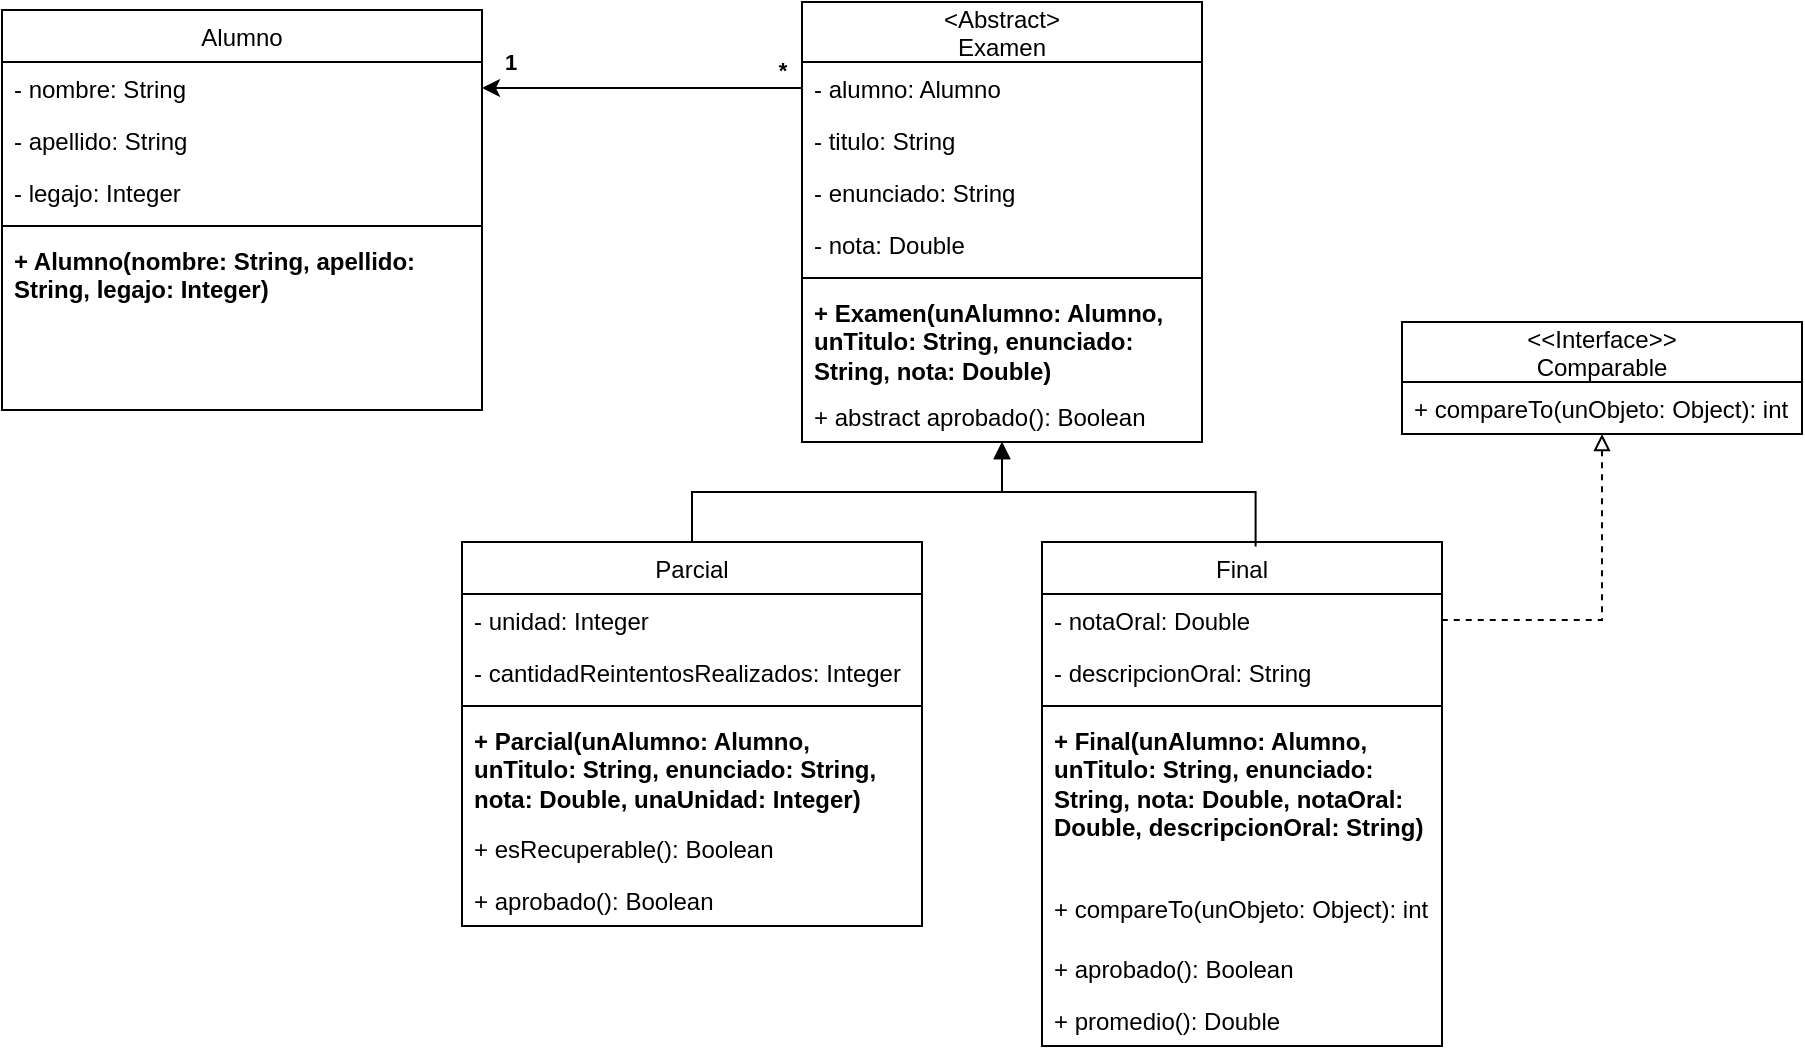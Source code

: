 <mxfile version="18.2.1" type="device"><diagram id="TjiIDLuZ_7kXSlrEEJjG" name="Page-1"><mxGraphModel dx="903" dy="509" grid="1" gridSize="10" guides="1" tooltips="1" connect="1" arrows="1" fold="1" page="1" pageScale="1" pageWidth="827" pageHeight="1169" math="0" shadow="0"><root><mxCell id="0"/><mxCell id="1" parent="0"/><mxCell id="Cn15Fqwp7mJlJcv3fT6S-1" value="Alumno" style="swimlane;fontStyle=0;childLayout=stackLayout;horizontal=1;startSize=26;fillColor=none;horizontalStack=0;resizeParent=1;resizeParentMax=0;resizeLast=0;collapsible=1;marginBottom=0;" vertex="1" parent="1"><mxGeometry x="160" y="164" width="240" height="200" as="geometry"/></mxCell><mxCell id="Cn15Fqwp7mJlJcv3fT6S-2" value="- nombre: String" style="text;strokeColor=none;fillColor=none;align=left;verticalAlign=top;spacingLeft=4;spacingRight=4;overflow=hidden;rotatable=0;points=[[0,0.5],[1,0.5]];portConstraint=eastwest;" vertex="1" parent="Cn15Fqwp7mJlJcv3fT6S-1"><mxGeometry y="26" width="240" height="26" as="geometry"/></mxCell><mxCell id="Cn15Fqwp7mJlJcv3fT6S-3" value="- apellido: String" style="text;strokeColor=none;fillColor=none;align=left;verticalAlign=top;spacingLeft=4;spacingRight=4;overflow=hidden;rotatable=0;points=[[0,0.5],[1,0.5]];portConstraint=eastwest;" vertex="1" parent="Cn15Fqwp7mJlJcv3fT6S-1"><mxGeometry y="52" width="240" height="26" as="geometry"/></mxCell><mxCell id="Cn15Fqwp7mJlJcv3fT6S-4" value="- legajo: Integer" style="text;strokeColor=none;fillColor=none;align=left;verticalAlign=top;spacingLeft=4;spacingRight=4;overflow=hidden;rotatable=0;points=[[0,0.5],[1,0.5]];portConstraint=eastwest;" vertex="1" parent="Cn15Fqwp7mJlJcv3fT6S-1"><mxGeometry y="78" width="240" height="26" as="geometry"/></mxCell><mxCell id="Cn15Fqwp7mJlJcv3fT6S-5" value="" style="line;strokeWidth=1;fillColor=none;align=left;verticalAlign=middle;spacingTop=-1;spacingLeft=3;spacingRight=3;rotatable=0;labelPosition=right;points=[];portConstraint=eastwest;" vertex="1" parent="Cn15Fqwp7mJlJcv3fT6S-1"><mxGeometry y="104" width="240" height="8" as="geometry"/></mxCell><mxCell id="Cn15Fqwp7mJlJcv3fT6S-6" value="+ Alumno(nombre: String, apellido: String, legajo: Integer)" style="text;strokeColor=none;fillColor=none;align=left;verticalAlign=top;spacingLeft=4;spacingRight=4;overflow=hidden;rotatable=0;points=[[0,0.5],[1,0.5]];portConstraint=eastwest;whiteSpace=wrap;fontStyle=1" vertex="1" parent="Cn15Fqwp7mJlJcv3fT6S-1"><mxGeometry y="112" width="240" height="88" as="geometry"/></mxCell><mxCell id="Cn15Fqwp7mJlJcv3fT6S-38" style="edgeStyle=orthogonalEdgeStyle;rounded=0;orthogonalLoop=1;jettySize=auto;html=1;exitX=0.5;exitY=1;exitDx=0;exitDy=0;entryX=0.5;entryY=0;entryDx=0;entryDy=0;startArrow=block;startFill=0;endArrow=none;endFill=0;" edge="1" parent="1" source="Cn15Fqwp7mJlJcv3fT6S-7" target="Cn15Fqwp7mJlJcv3fT6S-15"><mxGeometry relative="1" as="geometry"/></mxCell><mxCell id="Cn15Fqwp7mJlJcv3fT6S-39" style="edgeStyle=orthogonalEdgeStyle;rounded=0;orthogonalLoop=1;jettySize=auto;html=1;exitX=0.5;exitY=1;exitDx=0;exitDy=0;entryX=0.534;entryY=0.009;entryDx=0;entryDy=0;entryPerimeter=0;startArrow=block;startFill=1;endArrow=none;endFill=0;" edge="1" parent="1" source="Cn15Fqwp7mJlJcv3fT6S-7" target="Cn15Fqwp7mJlJcv3fT6S-19"><mxGeometry relative="1" as="geometry"/></mxCell><mxCell id="Cn15Fqwp7mJlJcv3fT6S-7" value="&lt;Abstract&gt;&#10;Examen" style="swimlane;fontStyle=0;childLayout=stackLayout;horizontal=1;startSize=30;fillColor=none;horizontalStack=0;resizeParent=1;resizeParentMax=0;resizeLast=0;collapsible=1;marginBottom=0;" vertex="1" parent="1"><mxGeometry x="560" y="160" width="200" height="220" as="geometry"/></mxCell><mxCell id="Cn15Fqwp7mJlJcv3fT6S-8" value="- alumno: Alumno" style="text;strokeColor=none;fillColor=none;align=left;verticalAlign=top;spacingLeft=4;spacingRight=4;overflow=hidden;rotatable=0;points=[[0,0.5],[1,0.5]];portConstraint=eastwest;" vertex="1" parent="Cn15Fqwp7mJlJcv3fT6S-7"><mxGeometry y="30" width="200" height="26" as="geometry"/></mxCell><mxCell id="Cn15Fqwp7mJlJcv3fT6S-9" value="- titulo: String" style="text;strokeColor=none;fillColor=none;align=left;verticalAlign=top;spacingLeft=4;spacingRight=4;overflow=hidden;rotatable=0;points=[[0,0.5],[1,0.5]];portConstraint=eastwest;" vertex="1" parent="Cn15Fqwp7mJlJcv3fT6S-7"><mxGeometry y="56" width="200" height="26" as="geometry"/></mxCell><mxCell id="Cn15Fqwp7mJlJcv3fT6S-10" value="- enunciado: String" style="text;strokeColor=none;fillColor=none;align=left;verticalAlign=top;spacingLeft=4;spacingRight=4;overflow=hidden;rotatable=0;points=[[0,0.5],[1,0.5]];portConstraint=eastwest;" vertex="1" parent="Cn15Fqwp7mJlJcv3fT6S-7"><mxGeometry y="82" width="200" height="26" as="geometry"/></mxCell><mxCell id="Cn15Fqwp7mJlJcv3fT6S-14" value="- nota: Double" style="text;strokeColor=none;fillColor=none;align=left;verticalAlign=top;spacingLeft=4;spacingRight=4;overflow=hidden;rotatable=0;points=[[0,0.5],[1,0.5]];portConstraint=eastwest;" vertex="1" parent="Cn15Fqwp7mJlJcv3fT6S-7"><mxGeometry y="108" width="200" height="26" as="geometry"/></mxCell><mxCell id="Cn15Fqwp7mJlJcv3fT6S-25" value="" style="line;strokeWidth=1;fillColor=none;align=left;verticalAlign=middle;spacingTop=-1;spacingLeft=3;spacingRight=3;rotatable=0;labelPosition=right;points=[];portConstraint=eastwest;" vertex="1" parent="Cn15Fqwp7mJlJcv3fT6S-7"><mxGeometry y="134" width="200" height="8" as="geometry"/></mxCell><mxCell id="Cn15Fqwp7mJlJcv3fT6S-27" value="+ Examen(unAlumno: Alumno, unTitulo: String, enunciado: String, nota: Double)" style="text;strokeColor=none;fillColor=none;align=left;verticalAlign=top;spacingLeft=4;spacingRight=4;overflow=hidden;rotatable=0;points=[[0,0.5],[1,0.5]];portConstraint=eastwest;whiteSpace=wrap;fontStyle=1" vertex="1" parent="Cn15Fqwp7mJlJcv3fT6S-7"><mxGeometry y="142" width="200" height="52" as="geometry"/></mxCell><mxCell id="Cn15Fqwp7mJlJcv3fT6S-26" value="+ abstract aprobado(): Boolean" style="text;strokeColor=none;fillColor=none;align=left;verticalAlign=top;spacingLeft=4;spacingRight=4;overflow=hidden;rotatable=0;points=[[0,0.5],[1,0.5]];portConstraint=eastwest;" vertex="1" parent="Cn15Fqwp7mJlJcv3fT6S-7"><mxGeometry y="194" width="200" height="26" as="geometry"/></mxCell><mxCell id="Cn15Fqwp7mJlJcv3fT6S-11" style="edgeStyle=orthogonalEdgeStyle;rounded=0;orthogonalLoop=1;jettySize=auto;html=1;exitX=0;exitY=0.5;exitDx=0;exitDy=0;entryX=1;entryY=0.5;entryDx=0;entryDy=0;" edge="1" parent="1" source="Cn15Fqwp7mJlJcv3fT6S-8" target="Cn15Fqwp7mJlJcv3fT6S-2"><mxGeometry relative="1" as="geometry"/></mxCell><mxCell id="Cn15Fqwp7mJlJcv3fT6S-12" value="1" style="edgeLabel;html=1;align=center;verticalAlign=middle;resizable=0;points=[];fontStyle=1" vertex="1" connectable="0" parent="Cn15Fqwp7mJlJcv3fT6S-11"><mxGeometry x="0.752" y="1" relative="1" as="geometry"><mxPoint x="-6" y="-14" as="offset"/></mxGeometry></mxCell><mxCell id="Cn15Fqwp7mJlJcv3fT6S-13" value="*" style="edgeLabel;html=1;align=center;verticalAlign=middle;resizable=0;points=[];fontStyle=1" vertex="1" connectable="0" parent="Cn15Fqwp7mJlJcv3fT6S-11"><mxGeometry x="-0.785" y="-1" relative="1" as="geometry"><mxPoint x="7" y="-8" as="offset"/></mxGeometry></mxCell><mxCell id="Cn15Fqwp7mJlJcv3fT6S-15" value="Parcial" style="swimlane;fontStyle=0;childLayout=stackLayout;horizontal=1;startSize=26;fillColor=none;horizontalStack=0;resizeParent=1;resizeParentMax=0;resizeLast=0;collapsible=1;marginBottom=0;" vertex="1" parent="1"><mxGeometry x="390" y="430" width="230" height="192" as="geometry"/></mxCell><mxCell id="Cn15Fqwp7mJlJcv3fT6S-16" value="- unidad: Integer" style="text;strokeColor=none;fillColor=none;align=left;verticalAlign=top;spacingLeft=4;spacingRight=4;overflow=hidden;rotatable=0;points=[[0,0.5],[1,0.5]];portConstraint=eastwest;" vertex="1" parent="Cn15Fqwp7mJlJcv3fT6S-15"><mxGeometry y="26" width="230" height="26" as="geometry"/></mxCell><mxCell id="Cn15Fqwp7mJlJcv3fT6S-17" value="- cantidadReintentosRealizados: Integer" style="text;strokeColor=none;fillColor=none;align=left;verticalAlign=top;spacingLeft=4;spacingRight=4;overflow=hidden;rotatable=0;points=[[0,0.5],[1,0.5]];portConstraint=eastwest;" vertex="1" parent="Cn15Fqwp7mJlJcv3fT6S-15"><mxGeometry y="52" width="230" height="26" as="geometry"/></mxCell><mxCell id="Cn15Fqwp7mJlJcv3fT6S-36" value="" style="line;strokeWidth=1;fillColor=none;align=left;verticalAlign=middle;spacingTop=-1;spacingLeft=3;spacingRight=3;rotatable=0;labelPosition=right;points=[];portConstraint=eastwest;" vertex="1" parent="Cn15Fqwp7mJlJcv3fT6S-15"><mxGeometry y="78" width="230" height="8" as="geometry"/></mxCell><mxCell id="Cn15Fqwp7mJlJcv3fT6S-40" value="+ Parcial(unAlumno: Alumno, unTitulo: String, enunciado: String, nota: Double, unaUnidad: Integer)" style="text;strokeColor=none;fillColor=none;align=left;verticalAlign=top;spacingLeft=4;spacingRight=4;overflow=hidden;rotatable=0;points=[[0,0.5],[1,0.5]];portConstraint=eastwest;fontStyle=1;whiteSpace=wrap;" vertex="1" parent="Cn15Fqwp7mJlJcv3fT6S-15"><mxGeometry y="86" width="230" height="54" as="geometry"/></mxCell><mxCell id="Cn15Fqwp7mJlJcv3fT6S-37" value="+ esRecuperable(): Boolean" style="text;strokeColor=none;fillColor=none;align=left;verticalAlign=top;spacingLeft=4;spacingRight=4;overflow=hidden;rotatable=0;points=[[0,0.5],[1,0.5]];portConstraint=eastwest;" vertex="1" parent="Cn15Fqwp7mJlJcv3fT6S-15"><mxGeometry y="140" width="230" height="26" as="geometry"/></mxCell><mxCell id="Cn15Fqwp7mJlJcv3fT6S-43" value="+ aprobado(): Boolean" style="text;strokeColor=none;fillColor=none;align=left;verticalAlign=top;spacingLeft=4;spacingRight=4;overflow=hidden;rotatable=0;points=[[0,0.5],[1,0.5]];portConstraint=eastwest;" vertex="1" parent="Cn15Fqwp7mJlJcv3fT6S-15"><mxGeometry y="166" width="230" height="26" as="geometry"/></mxCell><mxCell id="Cn15Fqwp7mJlJcv3fT6S-19" value="Final" style="swimlane;fontStyle=0;childLayout=stackLayout;horizontal=1;startSize=26;fillColor=none;horizontalStack=0;resizeParent=1;resizeParentMax=0;resizeLast=0;collapsible=1;marginBottom=0;" vertex="1" parent="1"><mxGeometry x="680" y="430" width="200" height="252" as="geometry"/></mxCell><mxCell id="Cn15Fqwp7mJlJcv3fT6S-20" value="- notaOral: Double" style="text;strokeColor=none;fillColor=none;align=left;verticalAlign=top;spacingLeft=4;spacingRight=4;overflow=hidden;rotatable=0;points=[[0,0.5],[1,0.5]];portConstraint=eastwest;" vertex="1" parent="Cn15Fqwp7mJlJcv3fT6S-19"><mxGeometry y="26" width="200" height="26" as="geometry"/></mxCell><mxCell id="Cn15Fqwp7mJlJcv3fT6S-21" value="- descripcionOral: String" style="text;strokeColor=none;fillColor=none;align=left;verticalAlign=top;spacingLeft=4;spacingRight=4;overflow=hidden;rotatable=0;points=[[0,0.5],[1,0.5]];portConstraint=eastwest;" vertex="1" parent="Cn15Fqwp7mJlJcv3fT6S-19"><mxGeometry y="52" width="200" height="26" as="geometry"/></mxCell><mxCell id="Cn15Fqwp7mJlJcv3fT6S-34" value="" style="line;strokeWidth=1;fillColor=none;align=left;verticalAlign=middle;spacingTop=-1;spacingLeft=3;spacingRight=3;rotatable=0;labelPosition=right;points=[];portConstraint=eastwest;" vertex="1" parent="Cn15Fqwp7mJlJcv3fT6S-19"><mxGeometry y="78" width="200" height="8" as="geometry"/></mxCell><mxCell id="Cn15Fqwp7mJlJcv3fT6S-41" value="+ Final(unAlumno: Alumno, unTitulo: String, enunciado: String, nota: Double, notaOral: Double, descripcionOral: String)" style="text;strokeColor=none;fillColor=none;align=left;verticalAlign=top;spacingLeft=4;spacingRight=4;overflow=hidden;rotatable=0;points=[[0,0.5],[1,0.5]];portConstraint=eastwest;fontStyle=1;whiteSpace=wrap;" vertex="1" parent="Cn15Fqwp7mJlJcv3fT6S-19"><mxGeometry y="86" width="200" height="84" as="geometry"/></mxCell><mxCell id="Cn15Fqwp7mJlJcv3fT6S-35" value="+ compareTo(unObjeto: Object): int" style="text;strokeColor=none;fillColor=none;align=left;verticalAlign=top;spacingLeft=4;spacingRight=4;overflow=hidden;rotatable=0;points=[[0,0.5],[1,0.5]];portConstraint=eastwest;whiteSpace=wrap;" vertex="1" parent="Cn15Fqwp7mJlJcv3fT6S-19"><mxGeometry y="170" width="200" height="30" as="geometry"/></mxCell><mxCell id="Cn15Fqwp7mJlJcv3fT6S-44" value="+ aprobado(): Boolean" style="text;strokeColor=none;fillColor=none;align=left;verticalAlign=top;spacingLeft=4;spacingRight=4;overflow=hidden;rotatable=0;points=[[0,0.5],[1,0.5]];portConstraint=eastwest;" vertex="1" parent="Cn15Fqwp7mJlJcv3fT6S-19"><mxGeometry y="200" width="200" height="26" as="geometry"/></mxCell><mxCell id="Cn15Fqwp7mJlJcv3fT6S-45" value="+ promedio(): Double" style="text;strokeColor=none;fillColor=none;align=left;verticalAlign=top;spacingLeft=4;spacingRight=4;overflow=hidden;rotatable=0;points=[[0,0.5],[1,0.5]];portConstraint=eastwest;" vertex="1" parent="Cn15Fqwp7mJlJcv3fT6S-19"><mxGeometry y="226" width="200" height="26" as="geometry"/></mxCell><mxCell id="Cn15Fqwp7mJlJcv3fT6S-33" style="edgeStyle=orthogonalEdgeStyle;rounded=0;orthogonalLoop=1;jettySize=auto;html=1;exitX=0.5;exitY=1;exitDx=0;exitDy=0;entryX=1;entryY=0.5;entryDx=0;entryDy=0;endArrow=none;endFill=0;startArrow=block;startFill=0;dashed=1;" edge="1" parent="1" source="Cn15Fqwp7mJlJcv3fT6S-28" target="Cn15Fqwp7mJlJcv3fT6S-20"><mxGeometry relative="1" as="geometry"/></mxCell><mxCell id="Cn15Fqwp7mJlJcv3fT6S-28" value="&lt;&lt;Interface&gt;&gt;&#10;Comparable" style="swimlane;fontStyle=0;childLayout=stackLayout;horizontal=1;startSize=30;fillColor=none;horizontalStack=0;resizeParent=1;resizeParentMax=0;resizeLast=0;collapsible=1;marginBottom=0;" vertex="1" parent="1"><mxGeometry x="860" y="320" width="200" height="56" as="geometry"/></mxCell><mxCell id="Cn15Fqwp7mJlJcv3fT6S-29" value="+ compareTo(unObjeto: Object): int" style="text;strokeColor=none;fillColor=none;align=left;verticalAlign=top;spacingLeft=4;spacingRight=4;overflow=hidden;rotatable=0;points=[[0,0.5],[1,0.5]];portConstraint=eastwest;" vertex="1" parent="Cn15Fqwp7mJlJcv3fT6S-28"><mxGeometry y="30" width="200" height="26" as="geometry"/></mxCell></root></mxGraphModel></diagram></mxfile>